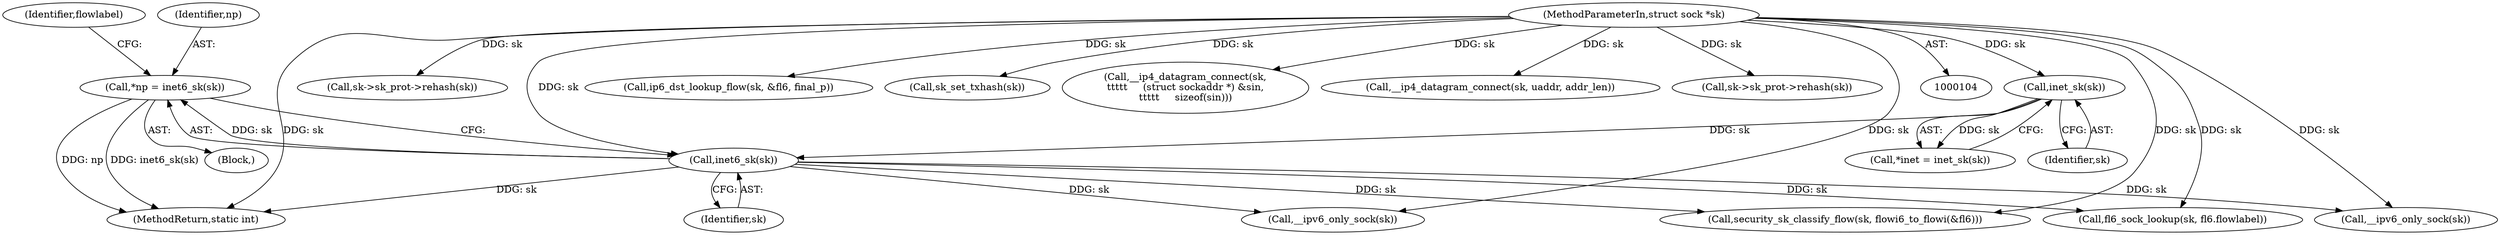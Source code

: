 digraph "0_linux_45f6fad84cc305103b28d73482b344d7f5b76f39_4@pointer" {
"1000121" [label="(Call,*np = inet6_sk(sk))"];
"1000123" [label="(Call,inet6_sk(sk))"];
"1000118" [label="(Call,inet_sk(sk))"];
"1000105" [label="(MethodParameterIn,struct sock *sk)"];
"1000121" [label="(Call,*np = inet6_sk(sk))"];
"1000600" [label="(MethodReturn,static int)"];
"1000584" [label="(Call,sk->sk_prot->rehash(sk))"];
"1000124" [label="(Identifier,sk)"];
"1000145" [label="(Call,__ipv6_only_sock(sk))"];
"1000132" [label="(Identifier,flowlabel)"];
"1000105" [label="(MethodParameterIn,struct sock *sk)"];
"1000202" [label="(Call,fl6_sock_lookup(sk, fl6.flowlabel))"];
"1000116" [label="(Call,*inet = inet_sk(sk))"];
"1000122" [label="(Identifier,np)"];
"1000529" [label="(Call,ip6_dst_lookup_flow(sk, &fl6, final_p))"];
"1000593" [label="(Call,sk_set_txhash(sk))"];
"1000118" [label="(Call,inet_sk(sk))"];
"1000280" [label="(Call,__ip4_datagram_connect(sk,\n\t\t\t\t\t     (struct sockaddr *) &sin,\n\t\t\t\t\t     sizeof(sin)))"];
"1000501" [label="(Call,security_sk_classify_flow(sk, flowi6_to_flowi(&fl6)))"];
"1000119" [label="(Identifier,sk)"];
"1000108" [label="(Block,)"];
"1000123" [label="(Call,inet6_sk(sk))"];
"1000152" [label="(Call,__ip4_datagram_connect(sk, uaddr, addr_len))"];
"1000347" [label="(Call,sk->sk_prot->rehash(sk))"];
"1000247" [label="(Call,__ipv6_only_sock(sk))"];
"1000121" -> "1000108"  [label="AST: "];
"1000121" -> "1000123"  [label="CFG: "];
"1000122" -> "1000121"  [label="AST: "];
"1000123" -> "1000121"  [label="AST: "];
"1000132" -> "1000121"  [label="CFG: "];
"1000121" -> "1000600"  [label="DDG: inet6_sk(sk)"];
"1000121" -> "1000600"  [label="DDG: np"];
"1000123" -> "1000121"  [label="DDG: sk"];
"1000123" -> "1000124"  [label="CFG: "];
"1000124" -> "1000123"  [label="AST: "];
"1000123" -> "1000600"  [label="DDG: sk"];
"1000118" -> "1000123"  [label="DDG: sk"];
"1000105" -> "1000123"  [label="DDG: sk"];
"1000123" -> "1000145"  [label="DDG: sk"];
"1000123" -> "1000202"  [label="DDG: sk"];
"1000123" -> "1000247"  [label="DDG: sk"];
"1000123" -> "1000501"  [label="DDG: sk"];
"1000118" -> "1000116"  [label="AST: "];
"1000118" -> "1000119"  [label="CFG: "];
"1000119" -> "1000118"  [label="AST: "];
"1000116" -> "1000118"  [label="CFG: "];
"1000118" -> "1000116"  [label="DDG: sk"];
"1000105" -> "1000118"  [label="DDG: sk"];
"1000105" -> "1000104"  [label="AST: "];
"1000105" -> "1000600"  [label="DDG: sk"];
"1000105" -> "1000145"  [label="DDG: sk"];
"1000105" -> "1000152"  [label="DDG: sk"];
"1000105" -> "1000202"  [label="DDG: sk"];
"1000105" -> "1000247"  [label="DDG: sk"];
"1000105" -> "1000280"  [label="DDG: sk"];
"1000105" -> "1000347"  [label="DDG: sk"];
"1000105" -> "1000501"  [label="DDG: sk"];
"1000105" -> "1000529"  [label="DDG: sk"];
"1000105" -> "1000584"  [label="DDG: sk"];
"1000105" -> "1000593"  [label="DDG: sk"];
}
